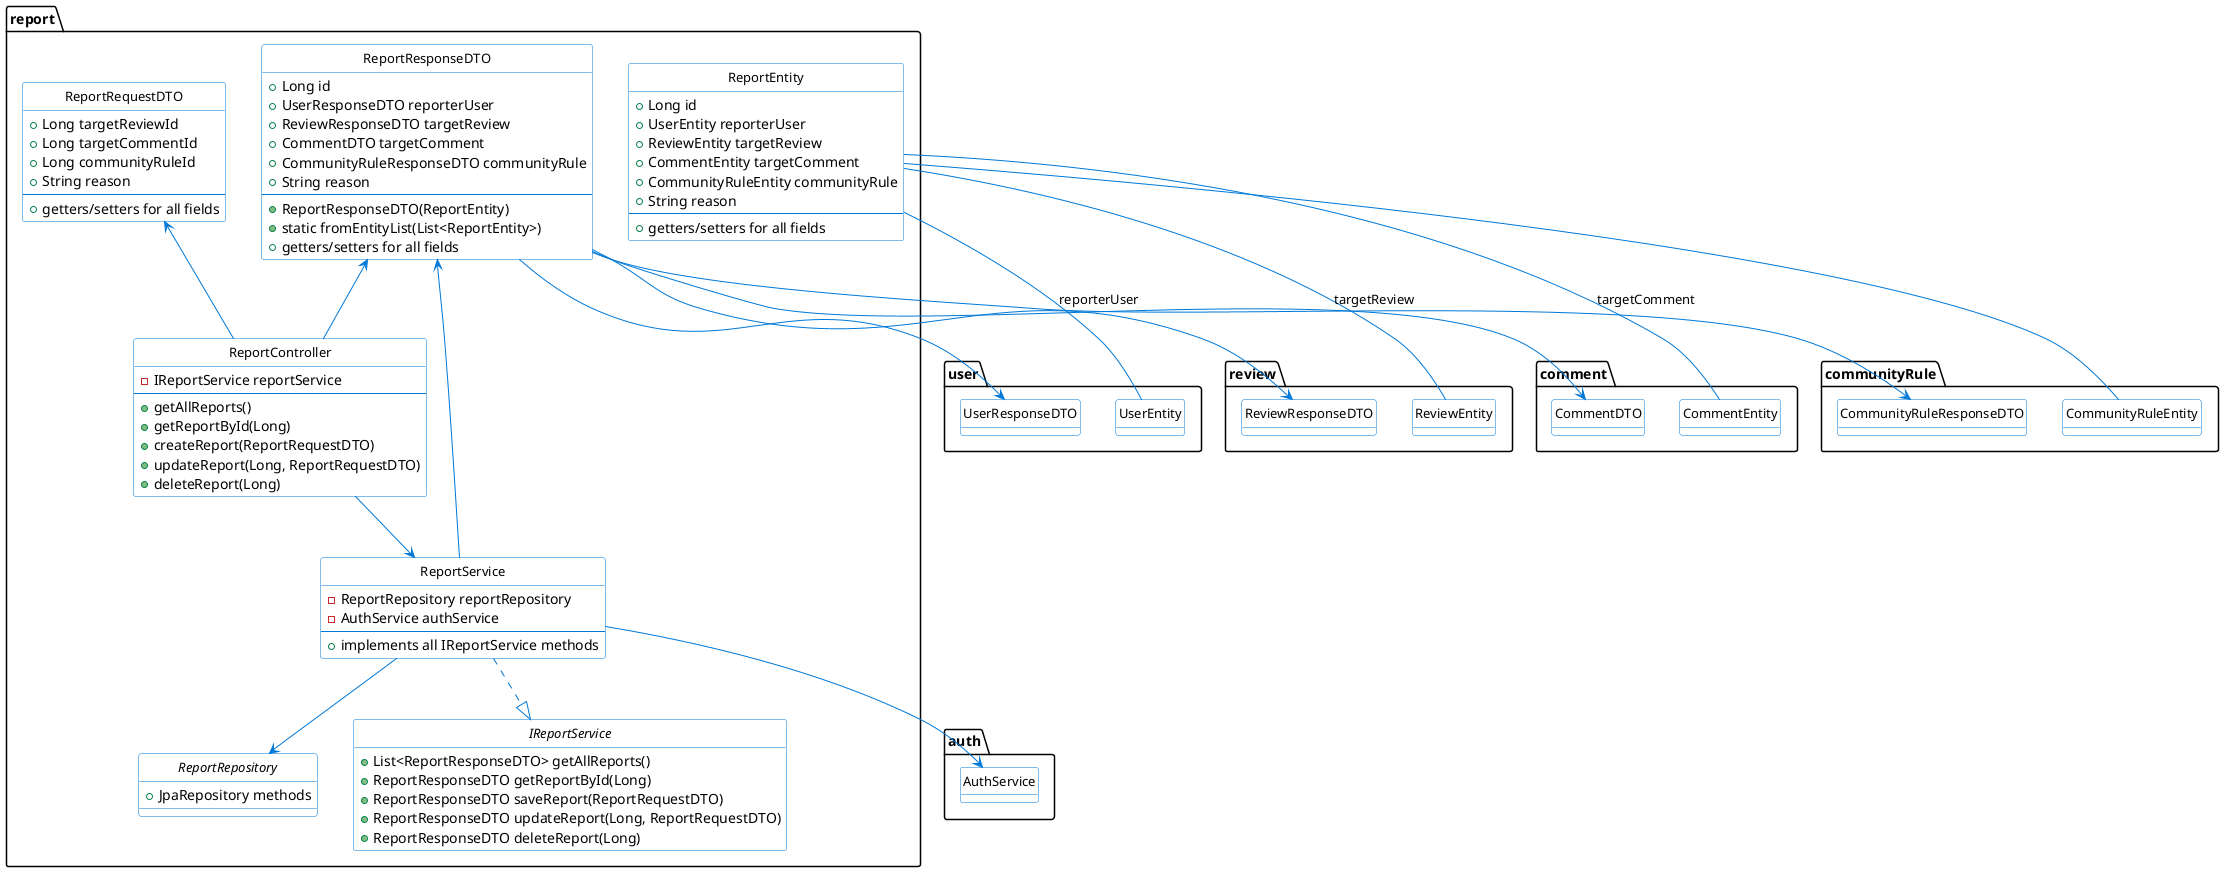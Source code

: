 @startuml

' Configuración general
skinparam class {
    BackgroundColor White
    ArrowColor #0078D7
    BorderColor #0078D7
    FontSize 13
}
hide circle
hide empty fields

package "report" {
    class ReportEntity {
        + Long id
        + UserEntity reporterUser
        + ReviewEntity targetReview
        + CommentEntity targetComment
        + CommunityRuleEntity communityRule
        + String reason
        --
        + getters/setters for all fields
    }

    class ReportRequestDTO {
        + Long targetReviewId
        + Long targetCommentId
        + Long communityRuleId
        + String reason
        --
        + getters/setters for all fields
    }

    class ReportResponseDTO {
        + Long id
        + UserResponseDTO reporterUser
        + ReviewResponseDTO targetReview
        + CommentDTO targetComment
        + CommunityRuleResponseDTO communityRule
        + String reason
        --
        + ReportResponseDTO(ReportEntity)
        + static fromEntityList(List<ReportEntity>)
        + getters/setters for all fields
    }

    interface IReportService {
        + List<ReportResponseDTO> getAllReports()
        + ReportResponseDTO getReportById(Long)
        + ReportResponseDTO saveReport(ReportRequestDTO)
        + ReportResponseDTO updateReport(Long, ReportRequestDTO)
        + ReportResponseDTO deleteReport(Long)
    }

    class ReportService {
        - ReportRepository reportRepository
        - AuthService authService
        --
        + implements all IReportService methods
    }

    class ReportController {
        - IReportService reportService
        --
        + getAllReports()
        + getReportById(Long)
        + createReport(ReportRequestDTO)
        + updateReport(Long, ReportRequestDTO)
        + deleteReport(Long)
    }

    interface ReportRepository {
        + JpaRepository methods
    }
}

' External dependencies (simplified)
package "user" {
    class UserEntity {}
    class UserResponseDTO {}
}

package "review" {
    class ReviewEntity {}
    class ReviewResponseDTO {}
}

package "comment" {
    class CommentEntity {}
    class CommentDTO {}
}

package "communityRule" {
    class CommunityRuleEntity {}
    class CommunityRuleResponseDTO {}
}

package "auth" {
    class AuthService {}
}

' Relationships
ReportEntity -- UserEntity : reporterUser
ReportEntity --  ReviewEntity : targetReview
ReportEntity -- CommentEntity : targetComment
ReportEntity -- CommunityRuleEntity

ReportService ..|> IReportService
ReportService --> ReportRepository
ReportService --> AuthService

ReportController --> ReportService

ReportResponseDTO --> UserResponseDTO
ReportResponseDTO --> ReviewResponseDTO
ReportResponseDTO --> CommentDTO
ReportResponseDTO --> CommunityRuleResponseDTO

ReportRequestDTO <-- ReportController
ReportResponseDTO <-- ReportController
ReportResponseDTO <-- ReportService

@enduml
